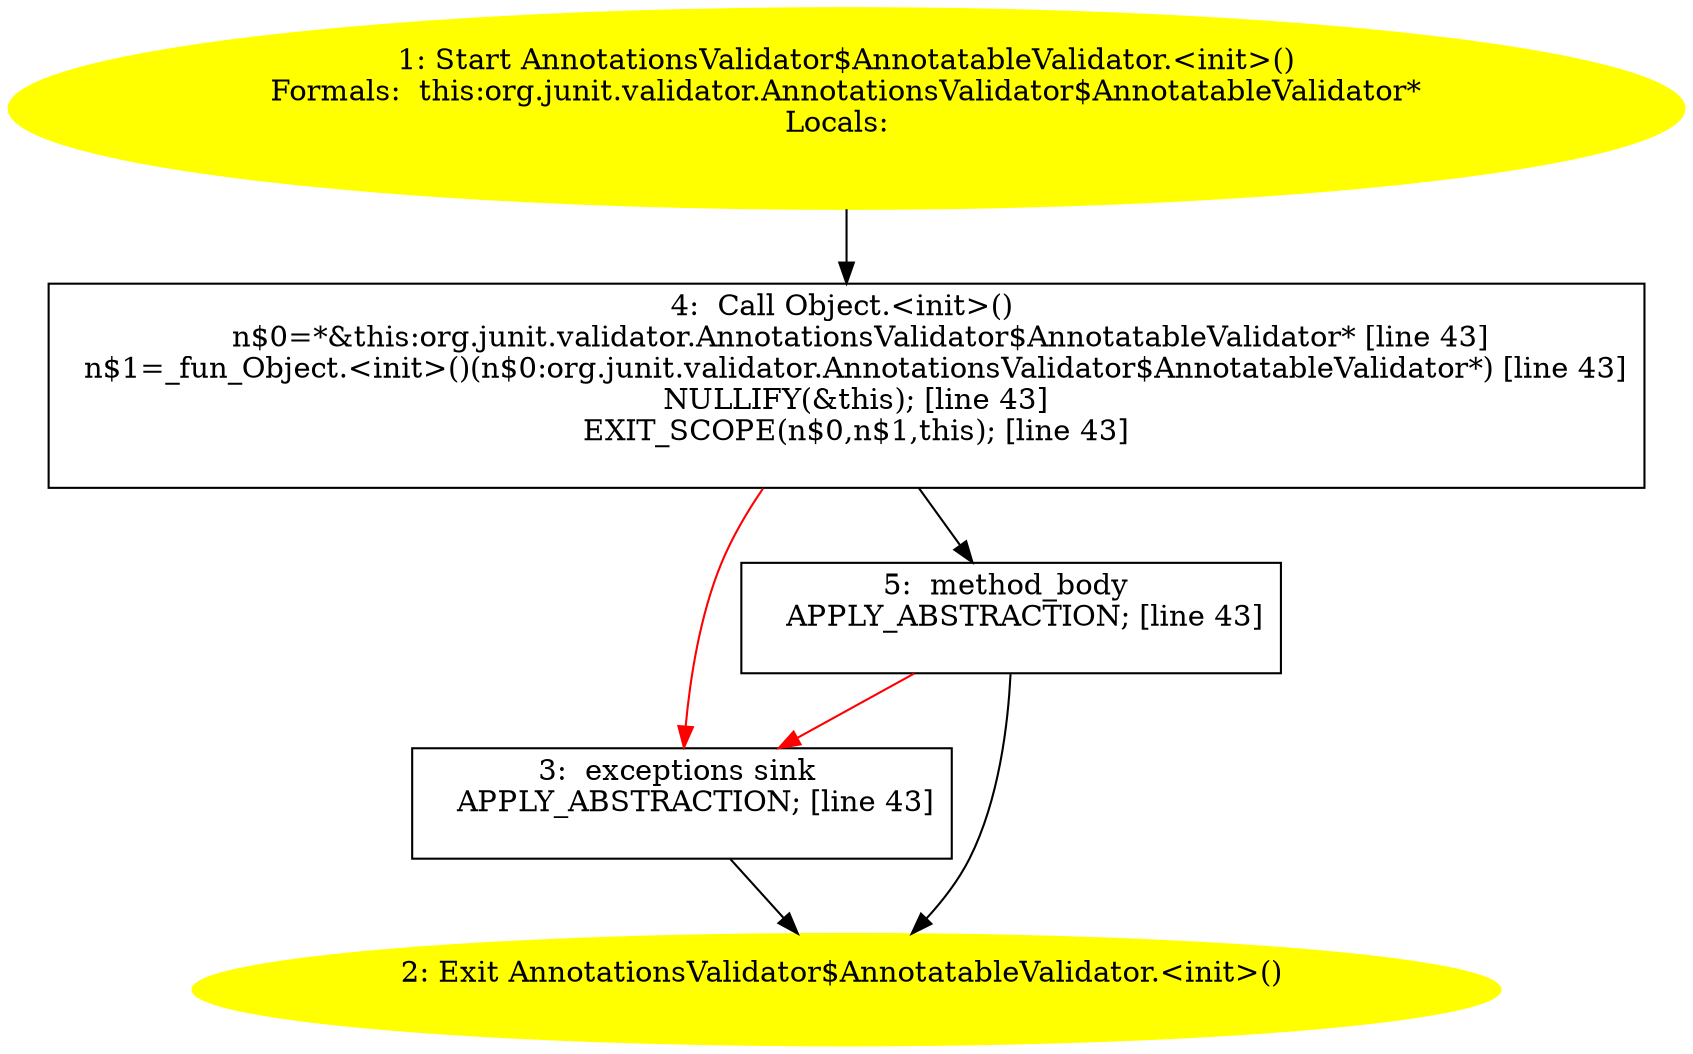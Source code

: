 /* @generated */
digraph cfg {
"org.junit.validator.AnnotationsValidator$AnnotatableValidator.<init>().51ce8293911db3f835bfc5ed7ce9b358_1" [label="1: Start AnnotationsValidator$AnnotatableValidator.<init>()\nFormals:  this:org.junit.validator.AnnotationsValidator$AnnotatableValidator*\nLocals:  \n  " color=yellow style=filled]
	

	 "org.junit.validator.AnnotationsValidator$AnnotatableValidator.<init>().51ce8293911db3f835bfc5ed7ce9b358_1" -> "org.junit.validator.AnnotationsValidator$AnnotatableValidator.<init>().51ce8293911db3f835bfc5ed7ce9b358_4" ;
"org.junit.validator.AnnotationsValidator$AnnotatableValidator.<init>().51ce8293911db3f835bfc5ed7ce9b358_2" [label="2: Exit AnnotationsValidator$AnnotatableValidator.<init>() \n  " color=yellow style=filled]
	

"org.junit.validator.AnnotationsValidator$AnnotatableValidator.<init>().51ce8293911db3f835bfc5ed7ce9b358_3" [label="3:  exceptions sink \n   APPLY_ABSTRACTION; [line 43]\n " shape="box"]
	

	 "org.junit.validator.AnnotationsValidator$AnnotatableValidator.<init>().51ce8293911db3f835bfc5ed7ce9b358_3" -> "org.junit.validator.AnnotationsValidator$AnnotatableValidator.<init>().51ce8293911db3f835bfc5ed7ce9b358_2" ;
"org.junit.validator.AnnotationsValidator$AnnotatableValidator.<init>().51ce8293911db3f835bfc5ed7ce9b358_4" [label="4:  Call Object.<init>() \n   n$0=*&this:org.junit.validator.AnnotationsValidator$AnnotatableValidator* [line 43]\n  n$1=_fun_Object.<init>()(n$0:org.junit.validator.AnnotationsValidator$AnnotatableValidator*) [line 43]\n  NULLIFY(&this); [line 43]\n  EXIT_SCOPE(n$0,n$1,this); [line 43]\n " shape="box"]
	

	 "org.junit.validator.AnnotationsValidator$AnnotatableValidator.<init>().51ce8293911db3f835bfc5ed7ce9b358_4" -> "org.junit.validator.AnnotationsValidator$AnnotatableValidator.<init>().51ce8293911db3f835bfc5ed7ce9b358_5" ;
	 "org.junit.validator.AnnotationsValidator$AnnotatableValidator.<init>().51ce8293911db3f835bfc5ed7ce9b358_4" -> "org.junit.validator.AnnotationsValidator$AnnotatableValidator.<init>().51ce8293911db3f835bfc5ed7ce9b358_3" [color="red" ];
"org.junit.validator.AnnotationsValidator$AnnotatableValidator.<init>().51ce8293911db3f835bfc5ed7ce9b358_5" [label="5:  method_body \n   APPLY_ABSTRACTION; [line 43]\n " shape="box"]
	

	 "org.junit.validator.AnnotationsValidator$AnnotatableValidator.<init>().51ce8293911db3f835bfc5ed7ce9b358_5" -> "org.junit.validator.AnnotationsValidator$AnnotatableValidator.<init>().51ce8293911db3f835bfc5ed7ce9b358_2" ;
	 "org.junit.validator.AnnotationsValidator$AnnotatableValidator.<init>().51ce8293911db3f835bfc5ed7ce9b358_5" -> "org.junit.validator.AnnotationsValidator$AnnotatableValidator.<init>().51ce8293911db3f835bfc5ed7ce9b358_3" [color="red" ];
}
